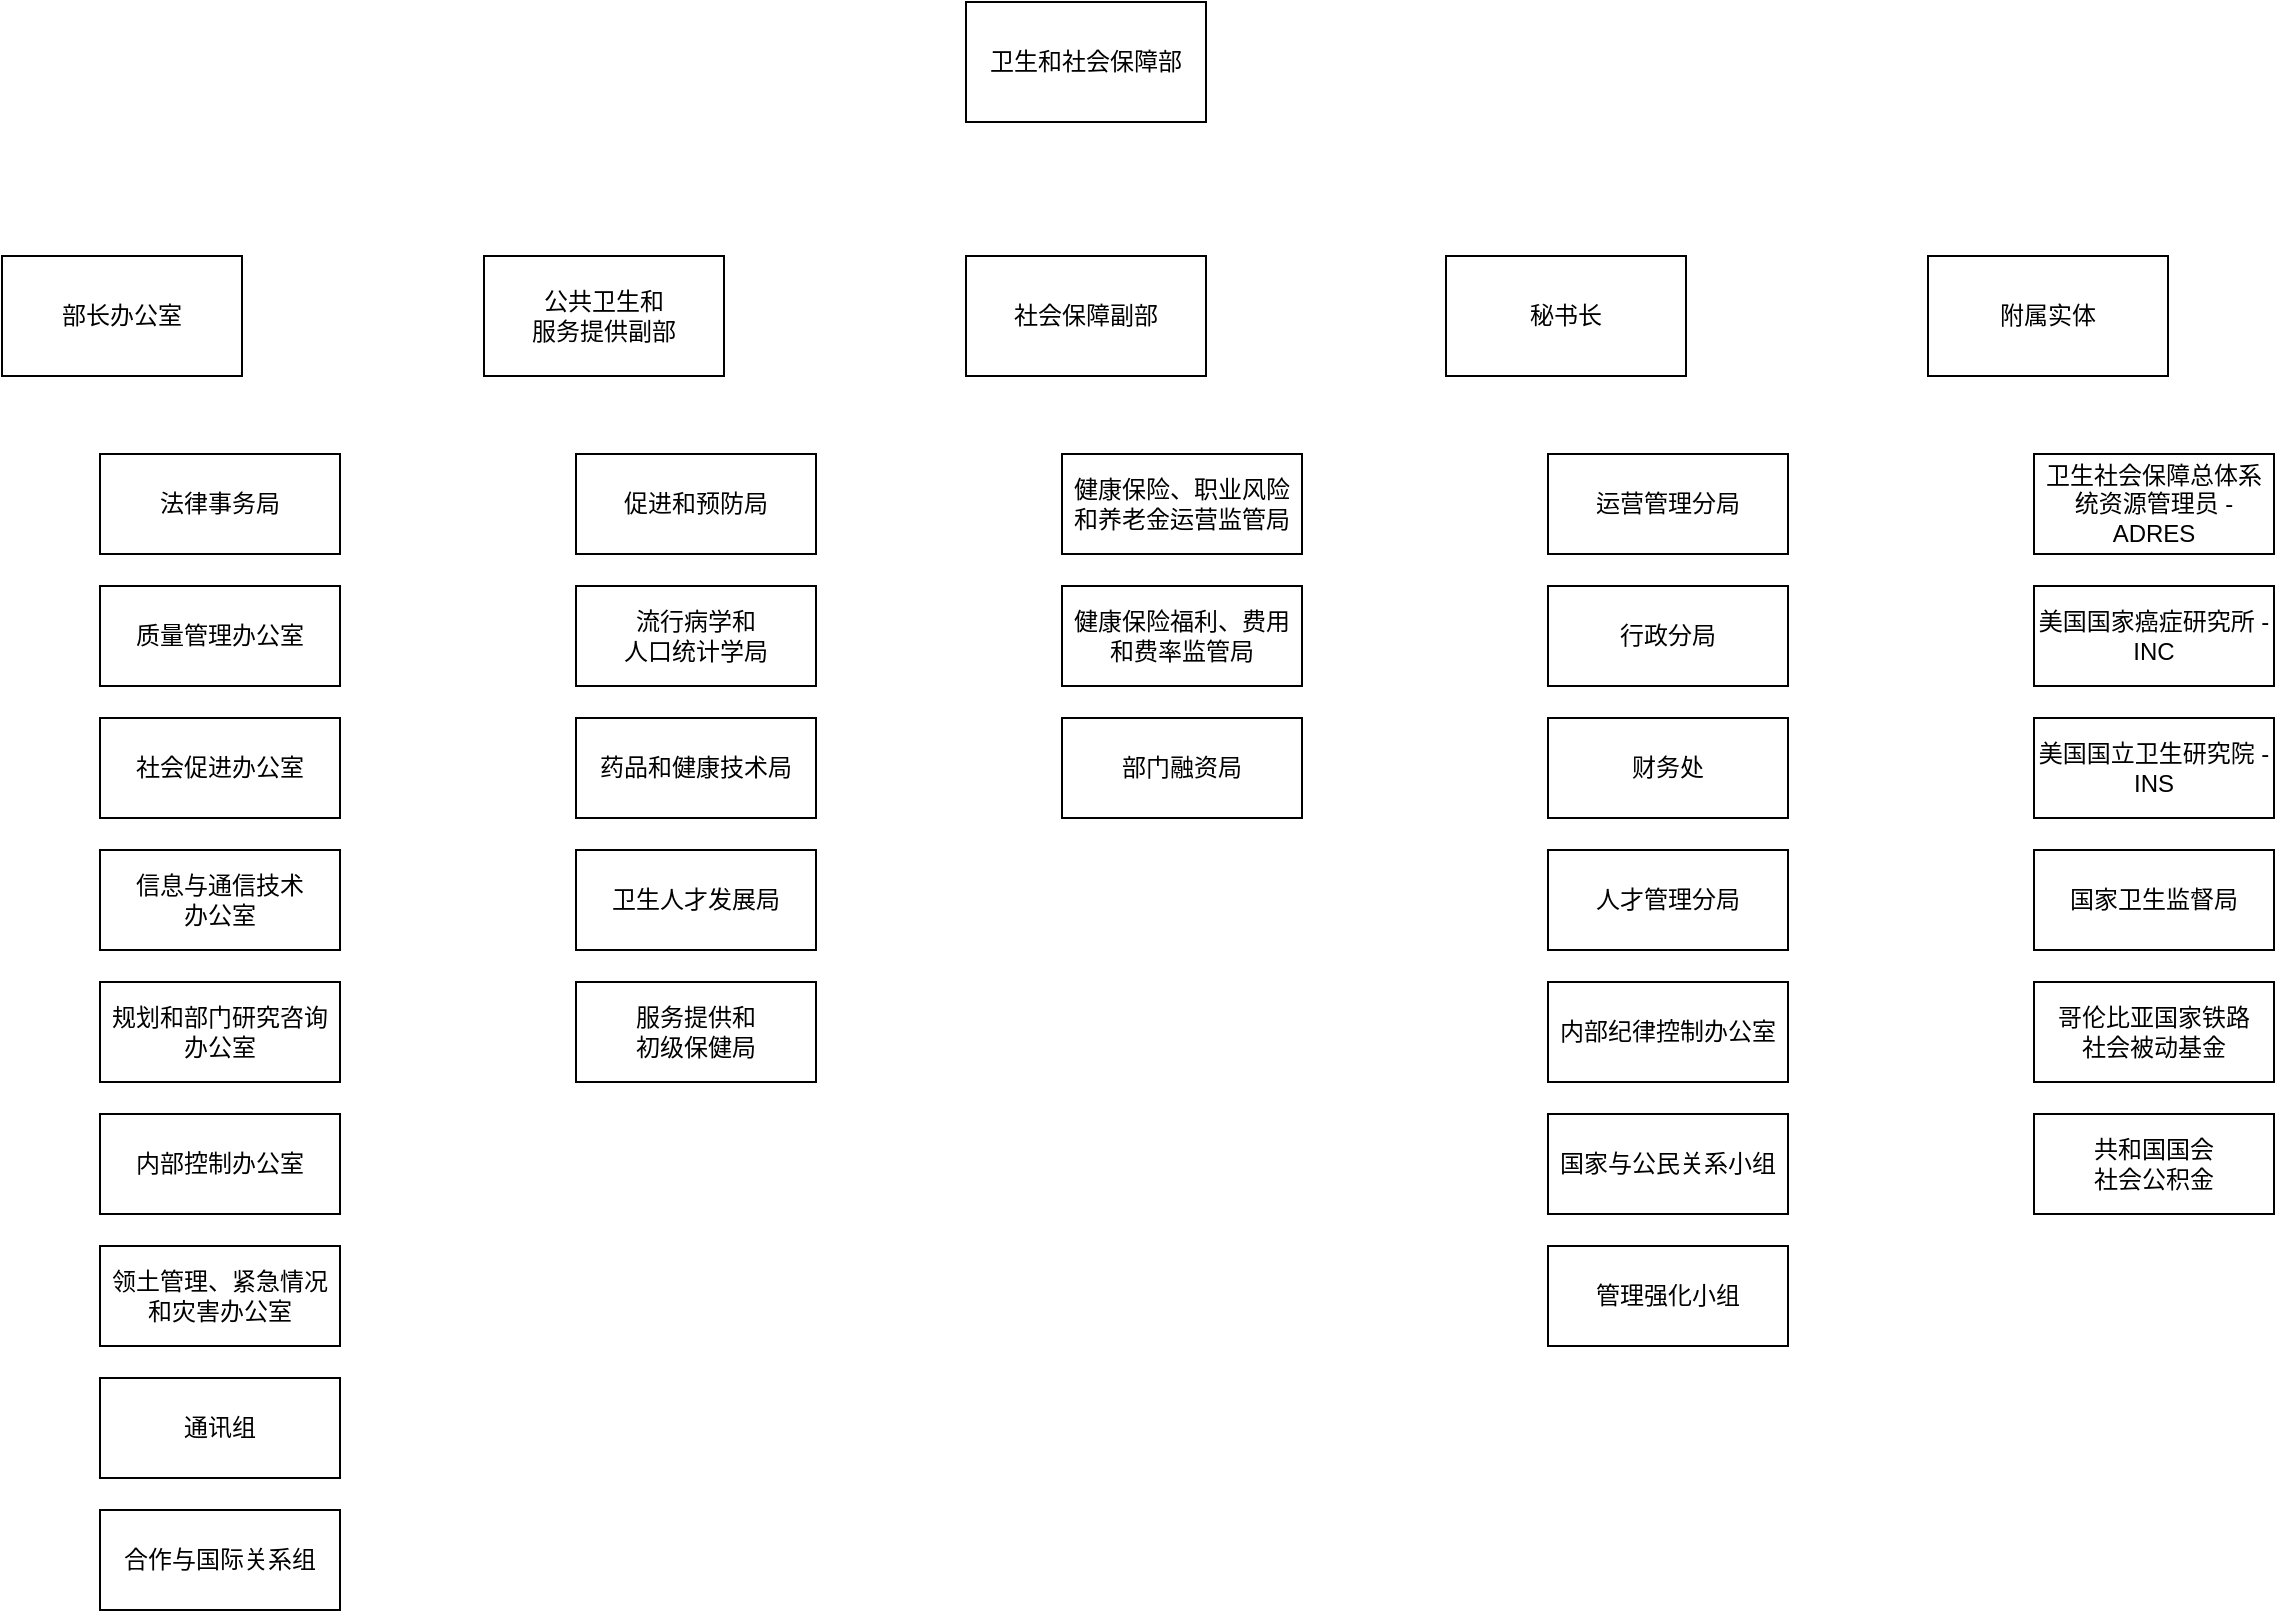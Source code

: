 <mxfile version="24.3.1" type="github">
  <diagram name="第 1 页" id="nsINtxGWiJ4ZphKbCXR5">
    <mxGraphModel dx="1621" dy="1068" grid="0" gridSize="10" guides="1" tooltips="1" connect="1" arrows="1" fold="1" page="0" pageScale="1" pageWidth="827" pageHeight="1169" math="0" shadow="0">
      <root>
        <mxCell id="0" />
        <mxCell id="1" parent="0" />
        <mxCell id="EW5mezHFkuSFeGB_xYiB-1" value="卫生和社会保障部" style="rounded=0;whiteSpace=wrap;html=1;" vertex="1" parent="1">
          <mxGeometry x="141" y="-101" width="120" height="60" as="geometry" />
        </mxCell>
        <mxCell id="EW5mezHFkuSFeGB_xYiB-2" value="部长办公室" style="rounded=0;whiteSpace=wrap;html=1;" vertex="1" parent="1">
          <mxGeometry x="-341" y="26" width="120" height="60" as="geometry" />
        </mxCell>
        <mxCell id="EW5mezHFkuSFeGB_xYiB-3" value="公共卫生和&lt;div&gt;服务提供副部&lt;/div&gt;" style="rounded=0;whiteSpace=wrap;html=1;" vertex="1" parent="1">
          <mxGeometry x="-100" y="26" width="120" height="60" as="geometry" />
        </mxCell>
        <mxCell id="EW5mezHFkuSFeGB_xYiB-4" value="社会保障副部" style="rounded=0;whiteSpace=wrap;html=1;" vertex="1" parent="1">
          <mxGeometry x="141" y="26" width="120" height="60" as="geometry" />
        </mxCell>
        <mxCell id="EW5mezHFkuSFeGB_xYiB-5" value="秘书长" style="rounded=0;whiteSpace=wrap;html=1;" vertex="1" parent="1">
          <mxGeometry x="381" y="26" width="120" height="60" as="geometry" />
        </mxCell>
        <mxCell id="EW5mezHFkuSFeGB_xYiB-6" value="附属实体" style="rounded=0;whiteSpace=wrap;html=1;" vertex="1" parent="1">
          <mxGeometry x="622" y="26" width="120" height="60" as="geometry" />
        </mxCell>
        <mxCell id="EW5mezHFkuSFeGB_xYiB-9" value="法律事务局" style="rounded=0;whiteSpace=wrap;html=1;" vertex="1" parent="1">
          <mxGeometry x="-292" y="125" width="120" height="50" as="geometry" />
        </mxCell>
        <mxCell id="EW5mezHFkuSFeGB_xYiB-10" value="&lt;div&gt;质量管理办公室&lt;/div&gt;" style="rounded=0;whiteSpace=wrap;html=1;" vertex="1" parent="1">
          <mxGeometry x="-292" y="191" width="120" height="50" as="geometry" />
        </mxCell>
        <mxCell id="EW5mezHFkuSFeGB_xYiB-11" value="&lt;div&gt;&lt;span style=&quot;background-color: initial;&quot;&gt;社会促进办公室&lt;/span&gt;&lt;/div&gt;&lt;div&gt;&lt;/div&gt;" style="rounded=0;whiteSpace=wrap;html=1;" vertex="1" parent="1">
          <mxGeometry x="-292" y="257" width="120" height="50" as="geometry" />
        </mxCell>
        <mxCell id="EW5mezHFkuSFeGB_xYiB-12" value="&lt;div&gt;&lt;div&gt;&lt;span style=&quot;background-color: initial;&quot;&gt;信息与通信技术&lt;/span&gt;&lt;/div&gt;&lt;div&gt;&lt;span style=&quot;background-color: initial;&quot;&gt;办公室&lt;/span&gt;&lt;/div&gt;&lt;/div&gt;&lt;div&gt;&lt;/div&gt;" style="rounded=0;whiteSpace=wrap;html=1;" vertex="1" parent="1">
          <mxGeometry x="-292" y="323" width="120" height="50" as="geometry" />
        </mxCell>
        <mxCell id="EW5mezHFkuSFeGB_xYiB-13" value="&lt;div&gt;&lt;div&gt;规划和部门研究咨询办公室&lt;br&gt;&lt;/div&gt;&lt;/div&gt;&lt;div&gt;&lt;/div&gt;" style="rounded=0;whiteSpace=wrap;html=1;" vertex="1" parent="1">
          <mxGeometry x="-292" y="389" width="120" height="50" as="geometry" />
        </mxCell>
        <mxCell id="EW5mezHFkuSFeGB_xYiB-14" value="&lt;div&gt;&lt;div&gt;内部控制办公室&lt;br&gt;&lt;/div&gt;&lt;/div&gt;&lt;div&gt;&lt;/div&gt;" style="rounded=0;whiteSpace=wrap;html=1;" vertex="1" parent="1">
          <mxGeometry x="-292" y="455" width="120" height="50" as="geometry" />
        </mxCell>
        <mxCell id="EW5mezHFkuSFeGB_xYiB-15" value="&lt;div&gt;&lt;div&gt;领土管理、紧急情况和灾害办公室&lt;br&gt;&lt;/div&gt;&lt;/div&gt;&lt;div&gt;&lt;/div&gt;" style="rounded=0;whiteSpace=wrap;html=1;" vertex="1" parent="1">
          <mxGeometry x="-292" y="521" width="120" height="50" as="geometry" />
        </mxCell>
        <mxCell id="EW5mezHFkuSFeGB_xYiB-16" value="&lt;div&gt;&lt;div&gt;通讯组&lt;br&gt;&lt;/div&gt;&lt;/div&gt;&lt;div&gt;&lt;/div&gt;" style="rounded=0;whiteSpace=wrap;html=1;" vertex="1" parent="1">
          <mxGeometry x="-292" y="587" width="120" height="50" as="geometry" />
        </mxCell>
        <mxCell id="EW5mezHFkuSFeGB_xYiB-17" value="&lt;div&gt;&lt;div&gt;合作与国际关系组&lt;br&gt;&lt;/div&gt;&lt;/div&gt;&lt;div&gt;&lt;/div&gt;" style="rounded=0;whiteSpace=wrap;html=1;" vertex="1" parent="1">
          <mxGeometry x="-292" y="653" width="120" height="50" as="geometry" />
        </mxCell>
        <mxCell id="EW5mezHFkuSFeGB_xYiB-18" value="促进和预防局" style="rounded=0;whiteSpace=wrap;html=1;" vertex="1" parent="1">
          <mxGeometry x="-54" y="125" width="120" height="50" as="geometry" />
        </mxCell>
        <mxCell id="EW5mezHFkuSFeGB_xYiB-20" value="流行病学和&lt;div&gt;人口统计学局&lt;/div&gt;" style="rounded=0;whiteSpace=wrap;html=1;" vertex="1" parent="1">
          <mxGeometry x="-54" y="191" width="120" height="50" as="geometry" />
        </mxCell>
        <mxCell id="EW5mezHFkuSFeGB_xYiB-21" value="药品和健康技术局" style="rounded=0;whiteSpace=wrap;html=1;" vertex="1" parent="1">
          <mxGeometry x="-54" y="257" width="120" height="50" as="geometry" />
        </mxCell>
        <mxCell id="EW5mezHFkuSFeGB_xYiB-22" value="卫生人才发展局" style="rounded=0;whiteSpace=wrap;html=1;" vertex="1" parent="1">
          <mxGeometry x="-54" y="323" width="120" height="50" as="geometry" />
        </mxCell>
        <mxCell id="EW5mezHFkuSFeGB_xYiB-23" value="服务提供和&lt;div&gt;初级保健局&lt;/div&gt;" style="rounded=0;whiteSpace=wrap;html=1;" vertex="1" parent="1">
          <mxGeometry x="-54" y="389" width="120" height="50" as="geometry" />
        </mxCell>
        <mxCell id="EW5mezHFkuSFeGB_xYiB-24" value="健康保险、职业风险和养老金运营监管局" style="rounded=0;whiteSpace=wrap;html=1;" vertex="1" parent="1">
          <mxGeometry x="189" y="125" width="120" height="50" as="geometry" />
        </mxCell>
        <mxCell id="EW5mezHFkuSFeGB_xYiB-25" value="健康保险福利、费用和费率监管局" style="rounded=0;whiteSpace=wrap;html=1;" vertex="1" parent="1">
          <mxGeometry x="189" y="191" width="120" height="50" as="geometry" />
        </mxCell>
        <mxCell id="EW5mezHFkuSFeGB_xYiB-26" value="部门融资局" style="rounded=0;whiteSpace=wrap;html=1;" vertex="1" parent="1">
          <mxGeometry x="189" y="257" width="120" height="50" as="geometry" />
        </mxCell>
        <mxCell id="EW5mezHFkuSFeGB_xYiB-27" value="运营管理分局" style="rounded=0;whiteSpace=wrap;html=1;" vertex="1" parent="1">
          <mxGeometry x="432" y="125" width="120" height="50" as="geometry" />
        </mxCell>
        <mxCell id="EW5mezHFkuSFeGB_xYiB-28" value="行政分局" style="rounded=0;whiteSpace=wrap;html=1;" vertex="1" parent="1">
          <mxGeometry x="432" y="191" width="120" height="50" as="geometry" />
        </mxCell>
        <mxCell id="EW5mezHFkuSFeGB_xYiB-29" value="财务处" style="rounded=0;whiteSpace=wrap;html=1;" vertex="1" parent="1">
          <mxGeometry x="432" y="257" width="120" height="50" as="geometry" />
        </mxCell>
        <mxCell id="EW5mezHFkuSFeGB_xYiB-30" value="人才管理分局" style="rounded=0;whiteSpace=wrap;html=1;" vertex="1" parent="1">
          <mxGeometry x="432" y="323" width="120" height="50" as="geometry" />
        </mxCell>
        <mxCell id="EW5mezHFkuSFeGB_xYiB-31" value="内部纪律控制办公室" style="rounded=0;whiteSpace=wrap;html=1;" vertex="1" parent="1">
          <mxGeometry x="432" y="389" width="120" height="50" as="geometry" />
        </mxCell>
        <mxCell id="EW5mezHFkuSFeGB_xYiB-32" value="国家与公民关系小组" style="rounded=0;whiteSpace=wrap;html=1;" vertex="1" parent="1">
          <mxGeometry x="432" y="455" width="120" height="50" as="geometry" />
        </mxCell>
        <mxCell id="EW5mezHFkuSFeGB_xYiB-33" value="管理强化小组" style="rounded=0;whiteSpace=wrap;html=1;" vertex="1" parent="1">
          <mxGeometry x="432" y="521" width="120" height="50" as="geometry" />
        </mxCell>
        <mxCell id="EW5mezHFkuSFeGB_xYiB-41" value="" style="group" vertex="1" connectable="0" parent="1">
          <mxGeometry x="675" y="125" width="120" height="380" as="geometry" />
        </mxCell>
        <mxCell id="EW5mezHFkuSFeGB_xYiB-34" value="卫生社会保障总体系统资源管理员 ‑ ADRES" style="rounded=0;whiteSpace=wrap;html=1;" vertex="1" parent="EW5mezHFkuSFeGB_xYiB-41">
          <mxGeometry width="120" height="50" as="geometry" />
        </mxCell>
        <mxCell id="EW5mezHFkuSFeGB_xYiB-36" value="美国国家癌症研究所 ‑ INC" style="rounded=0;whiteSpace=wrap;html=1;" vertex="1" parent="EW5mezHFkuSFeGB_xYiB-41">
          <mxGeometry y="66" width="120" height="50" as="geometry" />
        </mxCell>
        <mxCell id="EW5mezHFkuSFeGB_xYiB-37" value="美国国立卫生研究院 ‑ INS" style="rounded=0;whiteSpace=wrap;html=1;" vertex="1" parent="EW5mezHFkuSFeGB_xYiB-41">
          <mxGeometry y="132" width="120" height="50" as="geometry" />
        </mxCell>
        <mxCell id="EW5mezHFkuSFeGB_xYiB-38" value="国家卫生监督局" style="rounded=0;whiteSpace=wrap;html=1;" vertex="1" parent="EW5mezHFkuSFeGB_xYiB-41">
          <mxGeometry y="198" width="120" height="50" as="geometry" />
        </mxCell>
        <mxCell id="EW5mezHFkuSFeGB_xYiB-39" value="哥伦比亚国家铁路&lt;div&gt;社会被动基金&lt;/div&gt;" style="rounded=0;whiteSpace=wrap;html=1;" vertex="1" parent="EW5mezHFkuSFeGB_xYiB-41">
          <mxGeometry y="264" width="120" height="50" as="geometry" />
        </mxCell>
        <mxCell id="EW5mezHFkuSFeGB_xYiB-40" value="共和国国会&lt;div&gt;社会&lt;span style=&quot;background-color: initial;&quot;&gt;公积金&lt;/span&gt;&lt;/div&gt;" style="rounded=0;whiteSpace=wrap;html=1;" vertex="1" parent="EW5mezHFkuSFeGB_xYiB-41">
          <mxGeometry y="330" width="120" height="50" as="geometry" />
        </mxCell>
      </root>
    </mxGraphModel>
  </diagram>
</mxfile>
